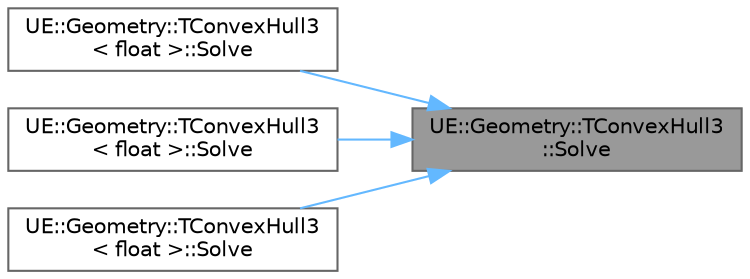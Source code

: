 digraph "UE::Geometry::TConvexHull3::Solve"
{
 // INTERACTIVE_SVG=YES
 // LATEX_PDF_SIZE
  bgcolor="transparent";
  edge [fontname=Helvetica,fontsize=10,labelfontname=Helvetica,labelfontsize=10];
  node [fontname=Helvetica,fontsize=10,shape=box,height=0.2,width=0.4];
  rankdir="RL";
  Node1 [id="Node000001",label="UE::Geometry::TConvexHull3\l::Solve",height=0.2,width=0.4,color="gray40", fillcolor="grey60", style="filled", fontcolor="black",tooltip="Generate convex hull as long as input is not degenerate If input is degenerate, this will return fals..."];
  Node1 -> Node2 [id="edge1_Node000001_Node000002",dir="back",color="steelblue1",style="solid",tooltip=" "];
  Node2 [id="Node000002",label="UE::Geometry::TConvexHull3\l\< float \>::Solve",height=0.2,width=0.4,color="grey40", fillcolor="white", style="filled",URL="$da/d16/classUE_1_1Geometry_1_1TConvexHull3.html#ab3f73ddd6017ae2d25121b78184ce527",tooltip=" "];
  Node1 -> Node3 [id="edge2_Node000001_Node000003",dir="back",color="steelblue1",style="solid",tooltip=" "];
  Node3 [id="Node000003",label="UE::Geometry::TConvexHull3\l\< float \>::Solve",height=0.2,width=0.4,color="grey40", fillcolor="white", style="filled",URL="$da/d16/classUE_1_1Geometry_1_1TConvexHull3.html#aeea3f43730aa96d04e0f0e7a38996c20",tooltip=" "];
  Node1 -> Node4 [id="edge3_Node000001_Node000004",dir="back",color="steelblue1",style="solid",tooltip=" "];
  Node4 [id="Node000004",label="UE::Geometry::TConvexHull3\l\< float \>::Solve",height=0.2,width=0.4,color="grey40", fillcolor="white", style="filled",URL="$da/d16/classUE_1_1Geometry_1_1TConvexHull3.html#a7dcf9afbc32e734aca1a187568a00f02",tooltip=" "];
}

